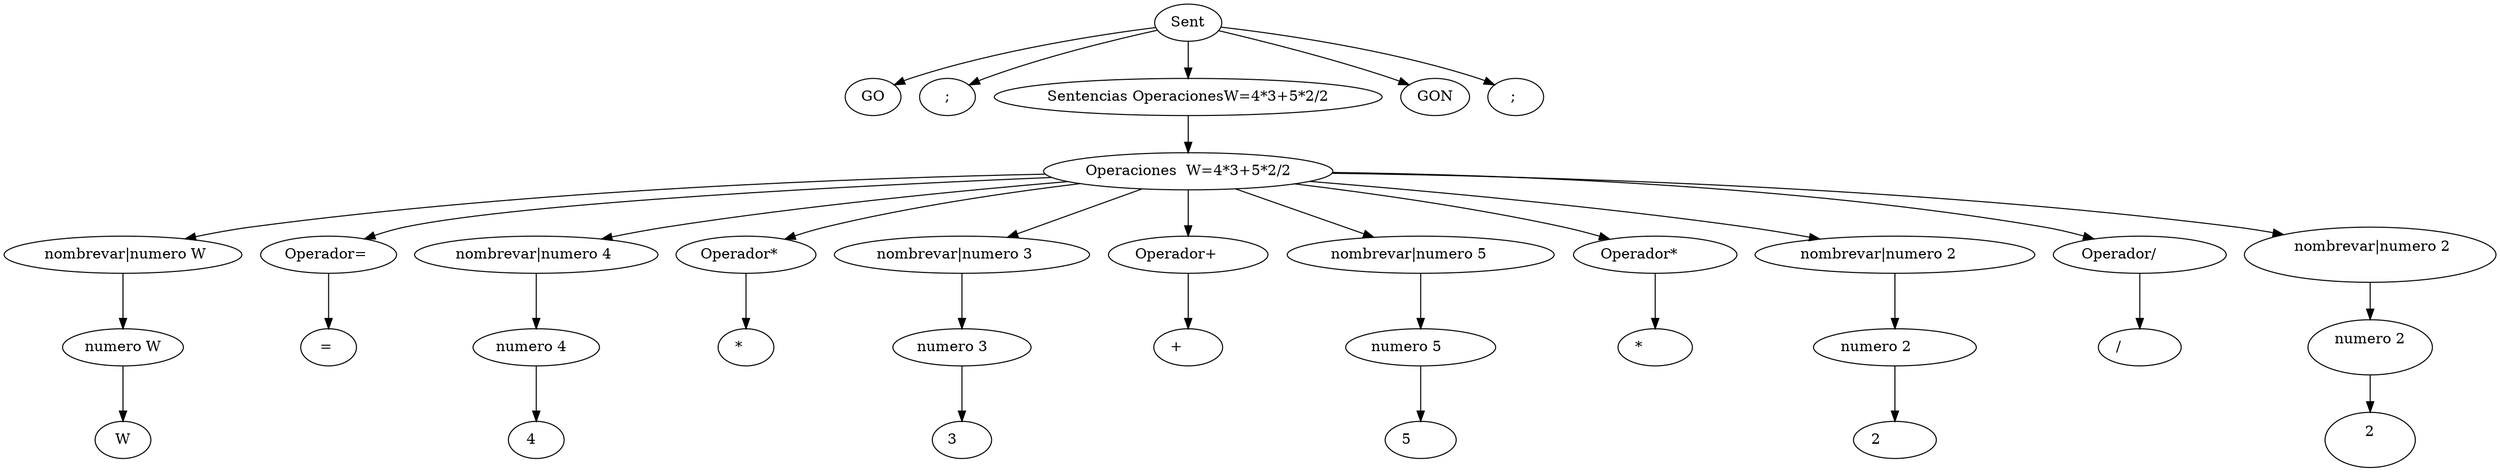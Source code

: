 digraph G {
	Sent -> GO
	Sent -> ";"
	Sent -> "Sentencias OperacionesW=4*3+5*2/2
"
	Sent -> GON
	Sent -> "; "
	"Sentencias OperacionesW=4*3+5*2/2
" -> "Operaciones  W=4*3+5*2/2
"
	"Operaciones  W=4*3+5*2/2
" -> " nombrevar|numero W"
	" nombrevar|numero W" -> "numero W"
	"numero W" -> W
	"Operaciones  W=4*3+5*2/2
" -> "Operador= "
	"Operador= " -> "= "
	"Operaciones  W=4*3+5*2/2
" -> " nombrevar|numero 4  "
	" nombrevar|numero 4  " -> "numero 4  "
	"numero 4  " -> "4  "
	"Operaciones  W=4*3+5*2/2
" -> "Operador*   "
	"Operador*   " -> "*   "
	"Operaciones  W=4*3+5*2/2
" -> " nombrevar|numero 3    "
	" nombrevar|numero 3    " -> "numero 3    "
	"numero 3    " -> "3    "
	"Operaciones  W=4*3+5*2/2
" -> "Operador+     "
	"Operador+     " -> "+     "
	"Operaciones  W=4*3+5*2/2
" -> " nombrevar|numero 5      "
	" nombrevar|numero 5      " -> "numero 5      "
	"numero 5      " -> "5      "
	"Operaciones  W=4*3+5*2/2
" -> "Operador*       "
	"Operador*       " -> "*       "
	"Operaciones  W=4*3+5*2/2
" -> " nombrevar|numero 2        "
	" nombrevar|numero 2        " -> "numero 2        "
	"numero 2        " -> "2        "
	"Operaciones  W=4*3+5*2/2
" -> "Operador/         "
	"Operador/         " -> "/         "
	"Operaciones  W=4*3+5*2/2
" -> " nombrevar|numero 2
          "
	" nombrevar|numero 2
          " -> "numero 2
          "
	"numero 2
          " -> "2
          "
}
